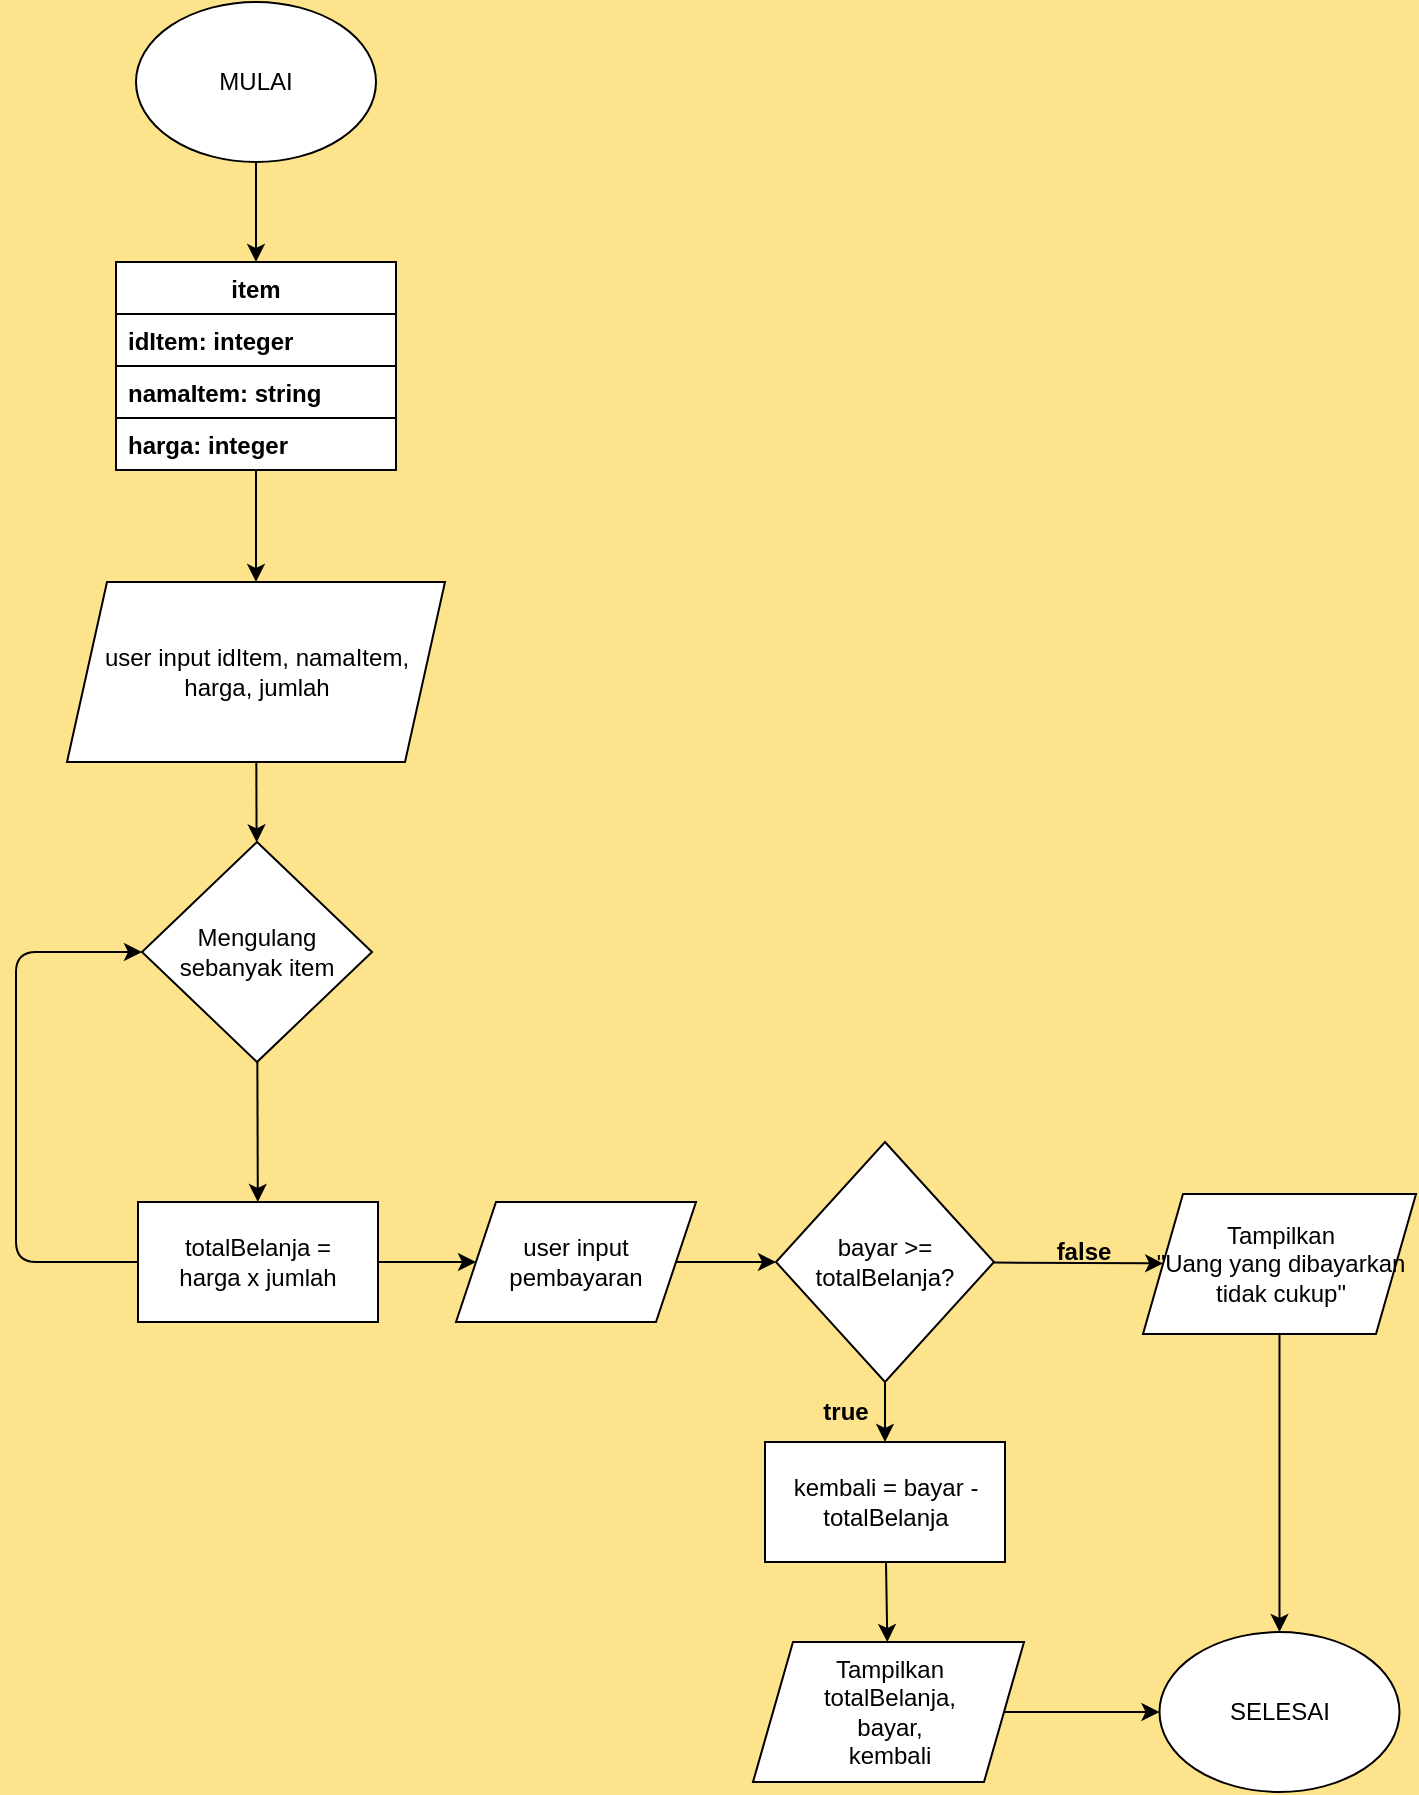 <mxfile>
    <diagram id="7qGVCOiw17LumvE1MWZR" name="Page-1">
        <mxGraphModel dx="743" dy="337" grid="1" gridSize="10" guides="1" tooltips="1" connect="1" arrows="1" fold="1" page="1" pageScale="1" pageWidth="850" pageHeight="1100" background="#FDE38B" math="0" shadow="0">
            <root>
                <mxCell id="0"/>
                <mxCell id="1" parent="0"/>
                <mxCell id="7" style="edgeStyle=none;html=1;exitX=0.5;exitY=1;exitDx=0;exitDy=0;entryX=0.5;entryY=0;entryDx=0;entryDy=0;fontColor=#000000;labelBackgroundColor=#000000;labelBorderColor=#000000;strokeColor=#000000;" parent="1" source="2" target="3" edge="1">
                    <mxGeometry relative="1" as="geometry"/>
                </mxCell>
                <mxCell id="2" value="MULAI" style="ellipse;whiteSpace=wrap;html=1;" parent="1" vertex="1">
                    <mxGeometry x="100" y="40" width="120" height="80" as="geometry"/>
                </mxCell>
                <mxCell id="11" value="" style="edgeStyle=none;html=1;fontColor=#000000;strokeColor=#000000;" parent="1" source="3" target="8" edge="1">
                    <mxGeometry relative="1" as="geometry"/>
                </mxCell>
                <mxCell id="3" value="item" style="swimlane;fontStyle=1;childLayout=stackLayout;horizontal=1;startSize=26;fillColor=default;horizontalStack=0;resizeParent=1;resizeParentMax=0;resizeLast=0;collapsible=1;marginBottom=0;strokeColor=#000000;fontColor=#000000;" parent="1" vertex="1">
                    <mxGeometry x="90" y="170" width="140" height="104" as="geometry"/>
                </mxCell>
                <mxCell id="4" value="idItem: integer" style="text;strokeColor=#000000;fillColor=default;align=left;verticalAlign=top;spacingLeft=4;spacingRight=4;overflow=hidden;rotatable=0;points=[[0,0.5],[1,0.5]];portConstraint=eastwest;fontColor=#000000;fontStyle=1" parent="3" vertex="1">
                    <mxGeometry y="26" width="140" height="26" as="geometry"/>
                </mxCell>
                <mxCell id="5" value="namaItem: string" style="text;strokeColor=#000000;fillColor=default;align=left;verticalAlign=top;spacingLeft=4;spacingRight=4;overflow=hidden;rotatable=0;points=[[0,0.5],[1,0.5]];portConstraint=eastwest;fontColor=#000000;fontStyle=1" parent="3" vertex="1">
                    <mxGeometry y="52" width="140" height="26" as="geometry"/>
                </mxCell>
                <mxCell id="6" value="harga: integer" style="text;strokeColor=#000000;fillColor=default;align=left;verticalAlign=top;spacingLeft=4;spacingRight=4;overflow=hidden;rotatable=0;points=[[0,0.5],[1,0.5]];portConstraint=eastwest;fontColor=#000000;fontStyle=1" parent="3" vertex="1">
                    <mxGeometry y="78" width="140" height="26" as="geometry"/>
                </mxCell>
                <mxCell id="10" value="" style="edgeStyle=none;html=1;fontColor=#000000;strokeColor=#000000;" parent="1" source="8" target="9" edge="1">
                    <mxGeometry relative="1" as="geometry"/>
                </mxCell>
                <mxCell id="8" value="user input idItem, namaItem, harga, jumlah" style="shape=parallelogram;perimeter=parallelogramPerimeter;whiteSpace=wrap;html=1;fixedSize=1;" parent="1" vertex="1">
                    <mxGeometry x="65.5" y="330" width="189" height="90" as="geometry"/>
                </mxCell>
                <mxCell id="13" value="" style="edgeStyle=none;html=1;fontColor=#000000;strokeColor=#000000;" parent="1" source="9" target="12" edge="1">
                    <mxGeometry relative="1" as="geometry"/>
                </mxCell>
                <mxCell id="9" value="Mengulang sebanyak item" style="rhombus;whiteSpace=wrap;html=1;" parent="1" vertex="1">
                    <mxGeometry x="103" y="460" width="115" height="110" as="geometry"/>
                </mxCell>
                <mxCell id="15" value="" style="edgeStyle=none;html=1;entryX=0;entryY=0.5;entryDx=0;entryDy=0;exitX=0;exitY=0.5;exitDx=0;exitDy=0;fontColor=#000000;strokeColor=#000000;" parent="1" source="12" target="9" edge="1">
                    <mxGeometry relative="1" as="geometry">
                        <mxPoint x="325" y="450" as="targetPoint"/>
                        <Array as="points">
                            <mxPoint x="40" y="670"/>
                            <mxPoint x="40" y="515"/>
                        </Array>
                    </mxGeometry>
                </mxCell>
                <mxCell id="17" value="" style="edgeStyle=none;html=1;fontColor=#000000;strokeColor=#000000;" parent="1" source="12" target="16" edge="1">
                    <mxGeometry relative="1" as="geometry"/>
                </mxCell>
                <mxCell id="12" value="totalBelanja =&lt;br&gt;harga x jumlah" style="rounded=0;whiteSpace=wrap;html=1;" parent="1" vertex="1">
                    <mxGeometry x="101" y="640" width="120" height="60" as="geometry"/>
                </mxCell>
                <mxCell id="19" value="" style="edgeStyle=none;html=1;fontColor=#000000;strokeColor=#000000;" parent="1" source="16" target="18" edge="1">
                    <mxGeometry relative="1" as="geometry"/>
                </mxCell>
                <mxCell id="16" value="user input pembayaran" style="shape=parallelogram;perimeter=parallelogramPerimeter;whiteSpace=wrap;html=1;fixedSize=1;rounded=0;" parent="1" vertex="1">
                    <mxGeometry x="260" y="640" width="120" height="60" as="geometry"/>
                </mxCell>
                <mxCell id="21" value="" style="edgeStyle=none;html=1;fontColor=#000000;strokeColor=#000000;" parent="1" source="18" target="20" edge="1">
                    <mxGeometry relative="1" as="geometry"/>
                </mxCell>
                <mxCell id="23" value="" style="edgeStyle=none;html=1;fontColor=#000000;strokeColor=#000000;" parent="1" source="18" target="22" edge="1">
                    <mxGeometry relative="1" as="geometry"/>
                </mxCell>
                <mxCell id="18" value="bayar &amp;gt;= totalBelanja?" style="rhombus;whiteSpace=wrap;html=1;rounded=0;" parent="1" vertex="1">
                    <mxGeometry x="420" y="610" width="109" height="120" as="geometry"/>
                </mxCell>
                <mxCell id="28" style="edgeStyle=none;html=1;exitX=0.5;exitY=1;exitDx=0;exitDy=0;entryX=0.5;entryY=0;entryDx=0;entryDy=0;fontColor=#FFFFFF;strokeColor=#000000;" parent="1" source="20" target="26" edge="1">
                    <mxGeometry relative="1" as="geometry"/>
                </mxCell>
                <mxCell id="20" value="Tampilkan&lt;br&gt;&quot;Uang yang dibayarkan tidak cukup&quot;" style="shape=parallelogram;perimeter=parallelogramPerimeter;whiteSpace=wrap;html=1;fixedSize=1;rounded=0;" parent="1" vertex="1">
                    <mxGeometry x="603.5" y="636" width="136.5" height="70" as="geometry"/>
                </mxCell>
                <mxCell id="25" value="" style="edgeStyle=none;html=1;fontColor=#000000;strokeColor=#000000;" parent="1" source="22" target="24" edge="1">
                    <mxGeometry relative="1" as="geometry"/>
                </mxCell>
                <mxCell id="22" value="kembali = bayar - totalBelanja" style="whiteSpace=wrap;html=1;rounded=0;" parent="1" vertex="1">
                    <mxGeometry x="414.5" y="760" width="120" height="60" as="geometry"/>
                </mxCell>
                <mxCell id="27" style="edgeStyle=none;html=1;exitX=1;exitY=0.5;exitDx=0;exitDy=0;entryX=0;entryY=0.5;entryDx=0;entryDy=0;fontColor=#FFFFFF;strokeColor=#000000;" parent="1" source="24" target="26" edge="1">
                    <mxGeometry relative="1" as="geometry"/>
                </mxCell>
                <mxCell id="24" value="Tampilkan&lt;br&gt;totalBelanja,&lt;br&gt;bayar,&lt;br&gt;kembali" style="shape=parallelogram;perimeter=parallelogramPerimeter;whiteSpace=wrap;html=1;fixedSize=1;rounded=0;" parent="1" vertex="1">
                    <mxGeometry x="408.5" y="860" width="135.5" height="70" as="geometry"/>
                </mxCell>
                <mxCell id="26" value="&lt;font color=&quot;#000000&quot;&gt;SELESAI&lt;/font&gt;" style="ellipse;whiteSpace=wrap;html=1;fontColor=#FFFFFF;" parent="1" vertex="1">
                    <mxGeometry x="611.75" y="855" width="120" height="80" as="geometry"/>
                </mxCell>
                <mxCell id="29" value="&lt;font color=&quot;#000000&quot;&gt;&lt;b&gt;false&lt;/b&gt;&lt;/font&gt;" style="text;html=1;strokeColor=none;fillColor=none;align=center;verticalAlign=middle;whiteSpace=wrap;rounded=0;fontColor=#FFFFFF;" parent="1" vertex="1">
                    <mxGeometry x="544" y="650" width="60" height="30" as="geometry"/>
                </mxCell>
                <mxCell id="30" value="&lt;b&gt;true&lt;/b&gt;" style="text;html=1;strokeColor=none;fillColor=none;align=center;verticalAlign=middle;whiteSpace=wrap;rounded=0;fontColor=#000000;" parent="1" vertex="1">
                    <mxGeometry x="425" y="730" width="60" height="30" as="geometry"/>
                </mxCell>
            </root>
        </mxGraphModel>
    </diagram>
</mxfile>
